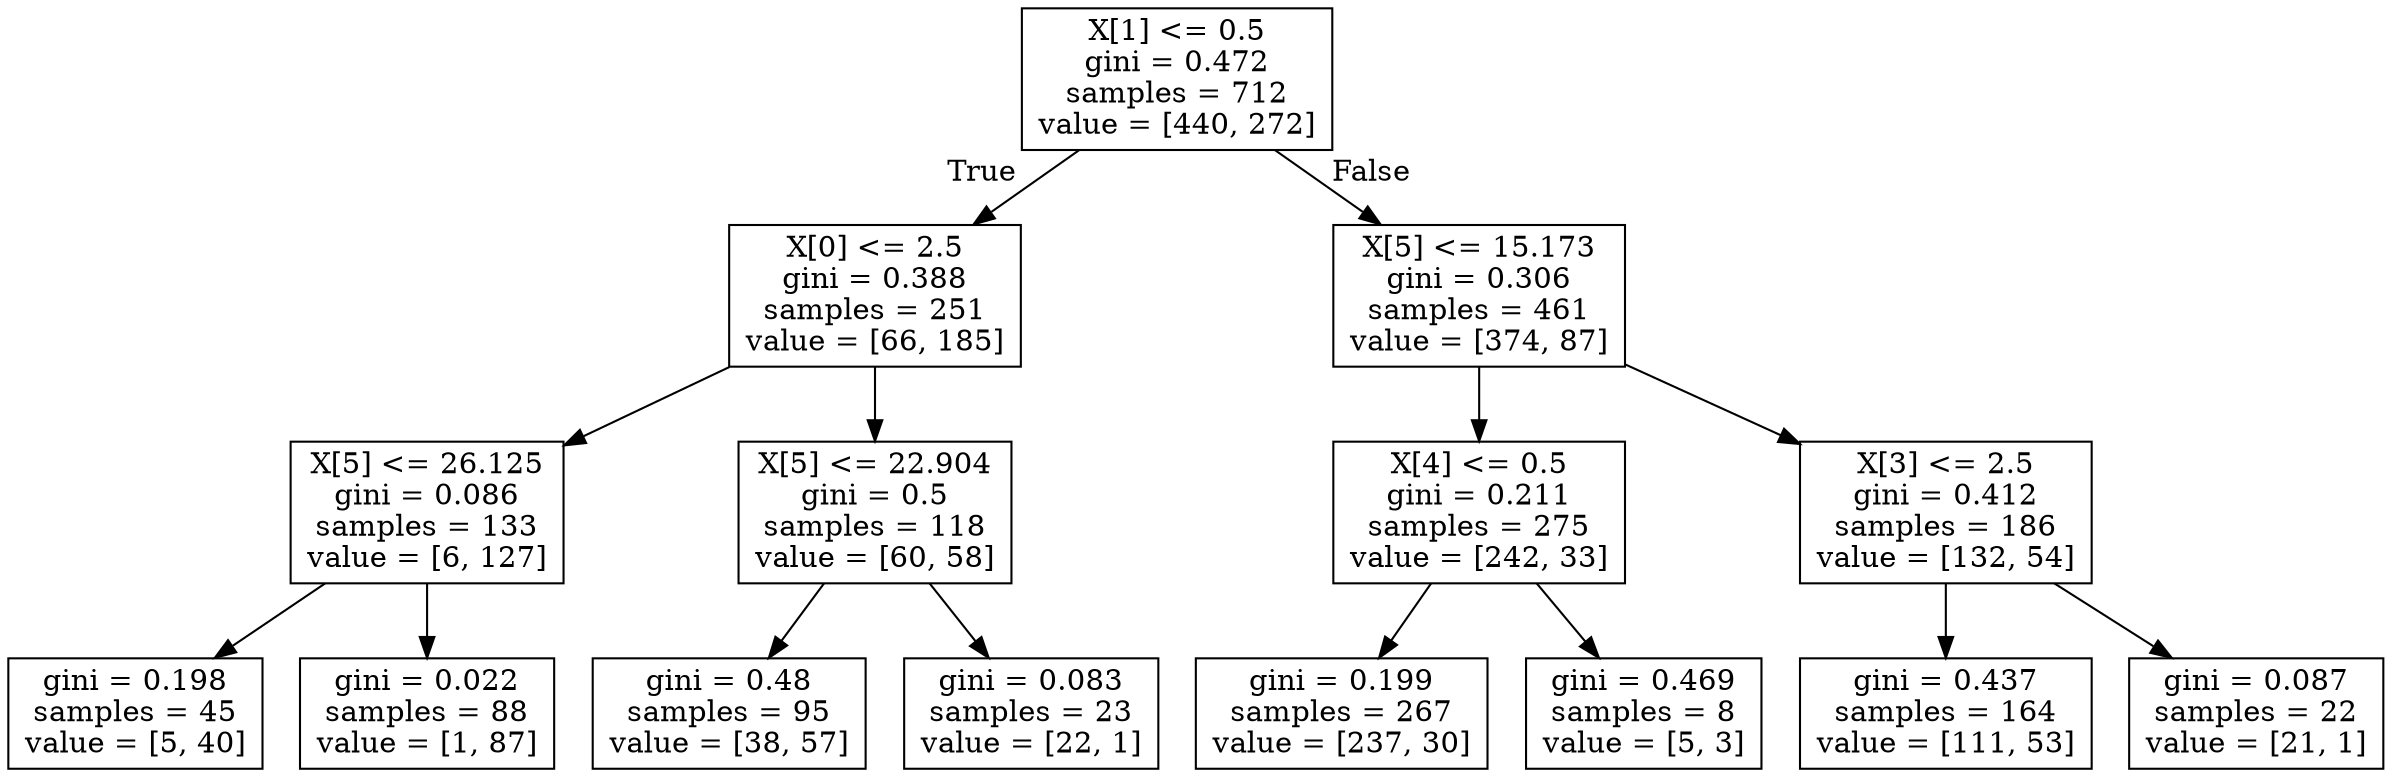 digraph Tree {
node [shape=box] ;
0 [label="X[1] <= 0.5\ngini = 0.472\nsamples = 712\nvalue = [440, 272]"] ;
1 [label="X[0] <= 2.5\ngini = 0.388\nsamples = 251\nvalue = [66, 185]"] ;
0 -> 1 [labeldistance=2.5, labelangle=45, headlabel="True"] ;
2 [label="X[5] <= 26.125\ngini = 0.086\nsamples = 133\nvalue = [6, 127]"] ;
1 -> 2 ;
3 [label="gini = 0.198\nsamples = 45\nvalue = [5, 40]"] ;
2 -> 3 ;
4 [label="gini = 0.022\nsamples = 88\nvalue = [1, 87]"] ;
2 -> 4 ;
5 [label="X[5] <= 22.904\ngini = 0.5\nsamples = 118\nvalue = [60, 58]"] ;
1 -> 5 ;
6 [label="gini = 0.48\nsamples = 95\nvalue = [38, 57]"] ;
5 -> 6 ;
7 [label="gini = 0.083\nsamples = 23\nvalue = [22, 1]"] ;
5 -> 7 ;
8 [label="X[5] <= 15.173\ngini = 0.306\nsamples = 461\nvalue = [374, 87]"] ;
0 -> 8 [labeldistance=2.5, labelangle=-45, headlabel="False"] ;
9 [label="X[4] <= 0.5\ngini = 0.211\nsamples = 275\nvalue = [242, 33]"] ;
8 -> 9 ;
10 [label="gini = 0.199\nsamples = 267\nvalue = [237, 30]"] ;
9 -> 10 ;
11 [label="gini = 0.469\nsamples = 8\nvalue = [5, 3]"] ;
9 -> 11 ;
12 [label="X[3] <= 2.5\ngini = 0.412\nsamples = 186\nvalue = [132, 54]"] ;
8 -> 12 ;
13 [label="gini = 0.437\nsamples = 164\nvalue = [111, 53]"] ;
12 -> 13 ;
14 [label="gini = 0.087\nsamples = 22\nvalue = [21, 1]"] ;
12 -> 14 ;
}